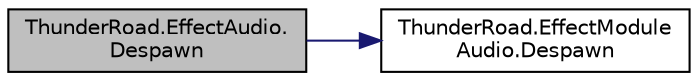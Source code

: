 digraph "ThunderRoad.EffectAudio.Despawn"
{
 // LATEX_PDF_SIZE
  edge [fontname="Helvetica",fontsize="10",labelfontname="Helvetica",labelfontsize="10"];
  node [fontname="Helvetica",fontsize="10",shape=record];
  rankdir="LR";
  Node1 [label="ThunderRoad.EffectAudio.\lDespawn",height=0.2,width=0.4,color="black", fillcolor="grey75", style="filled", fontcolor="black",tooltip="Despawns this instance."];
  Node1 -> Node2 [color="midnightblue",fontsize="10",style="solid",fontname="Helvetica"];
  Node2 [label="ThunderRoad.EffectModule\lAudio.Despawn",height=0.2,width=0.4,color="black", fillcolor="white", style="filled",URL="$class_thunder_road_1_1_effect_module_audio.html#a208be23096b060fc9401348a1b0de268",tooltip="Despawns the specified effect."];
}
